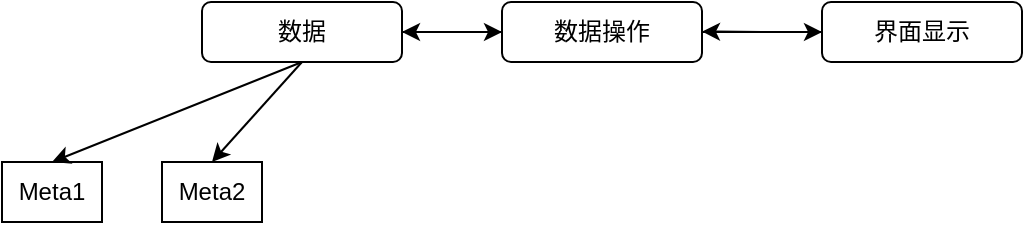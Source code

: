 <mxfile version="13.10.0" type="github">
  <diagram id="C5RBs43oDa-KdzZeNtuy" name="Page-1">
    <mxGraphModel dx="981" dy="548" grid="1" gridSize="10" guides="1" tooltips="1" connect="1" arrows="1" fold="1" page="1" pageScale="1" pageWidth="827" pageHeight="1169" math="0" shadow="0">
      <root>
        <mxCell id="WIyWlLk6GJQsqaUBKTNV-0" />
        <mxCell id="WIyWlLk6GJQsqaUBKTNV-1" parent="WIyWlLk6GJQsqaUBKTNV-0" />
        <mxCell id="WQ-BB8RawupvZ2W_KCgM-4" style="edgeStyle=orthogonalEdgeStyle;rounded=0;orthogonalLoop=1;jettySize=auto;html=1;exitX=1;exitY=0.5;exitDx=0;exitDy=0;entryX=0;entryY=0.5;entryDx=0;entryDy=0;" edge="1" parent="WIyWlLk6GJQsqaUBKTNV-1" source="WQ-BB8RawupvZ2W_KCgM-0" target="WQ-BB8RawupvZ2W_KCgM-1">
          <mxGeometry relative="1" as="geometry" />
        </mxCell>
        <mxCell id="WQ-BB8RawupvZ2W_KCgM-0" value="数据" style="rounded=1;whiteSpace=wrap;html=1;" vertex="1" parent="WIyWlLk6GJQsqaUBKTNV-1">
          <mxGeometry x="190" y="160" width="100" height="30" as="geometry" />
        </mxCell>
        <mxCell id="WQ-BB8RawupvZ2W_KCgM-5" style="edgeStyle=orthogonalEdgeStyle;rounded=0;orthogonalLoop=1;jettySize=auto;html=1;exitX=0;exitY=0.5;exitDx=0;exitDy=0;entryX=1;entryY=0.5;entryDx=0;entryDy=0;" edge="1" parent="WIyWlLk6GJQsqaUBKTNV-1" source="WQ-BB8RawupvZ2W_KCgM-1" target="WQ-BB8RawupvZ2W_KCgM-0">
          <mxGeometry relative="1" as="geometry" />
        </mxCell>
        <mxCell id="WQ-BB8RawupvZ2W_KCgM-6" style="edgeStyle=orthogonalEdgeStyle;rounded=0;orthogonalLoop=1;jettySize=auto;html=1;exitX=1;exitY=0.5;exitDx=0;exitDy=0;" edge="1" parent="WIyWlLk6GJQsqaUBKTNV-1" source="WQ-BB8RawupvZ2W_KCgM-1" target="WQ-BB8RawupvZ2W_KCgM-2">
          <mxGeometry relative="1" as="geometry" />
        </mxCell>
        <mxCell id="WQ-BB8RawupvZ2W_KCgM-1" value="数据操作" style="rounded=1;whiteSpace=wrap;html=1;" vertex="1" parent="WIyWlLk6GJQsqaUBKTNV-1">
          <mxGeometry x="340" y="160" width="100" height="30" as="geometry" />
        </mxCell>
        <mxCell id="WQ-BB8RawupvZ2W_KCgM-7" style="edgeStyle=orthogonalEdgeStyle;rounded=0;orthogonalLoop=1;jettySize=auto;html=1;exitX=0;exitY=0.5;exitDx=0;exitDy=0;" edge="1" parent="WIyWlLk6GJQsqaUBKTNV-1" source="WQ-BB8RawupvZ2W_KCgM-2">
          <mxGeometry relative="1" as="geometry">
            <mxPoint x="440" y="174.759" as="targetPoint" />
          </mxGeometry>
        </mxCell>
        <mxCell id="WQ-BB8RawupvZ2W_KCgM-2" value="界面显示" style="rounded=1;whiteSpace=wrap;html=1;" vertex="1" parent="WIyWlLk6GJQsqaUBKTNV-1">
          <mxGeometry x="500" y="160" width="100" height="30" as="geometry" />
        </mxCell>
        <mxCell id="WQ-BB8RawupvZ2W_KCgM-8" value="Meta1" style="rounded=0;whiteSpace=wrap;html=1;" vertex="1" parent="WIyWlLk6GJQsqaUBKTNV-1">
          <mxGeometry x="90" y="240" width="50" height="30" as="geometry" />
        </mxCell>
        <mxCell id="WQ-BB8RawupvZ2W_KCgM-10" value="" style="endArrow=classic;html=1;exitX=0.5;exitY=1;exitDx=0;exitDy=0;entryX=0.5;entryY=0;entryDx=0;entryDy=0;" edge="1" parent="WIyWlLk6GJQsqaUBKTNV-1" source="WQ-BB8RawupvZ2W_KCgM-0" target="WQ-BB8RawupvZ2W_KCgM-8">
          <mxGeometry width="50" height="50" relative="1" as="geometry">
            <mxPoint x="380" y="320" as="sourcePoint" />
            <mxPoint x="430" y="270" as="targetPoint" />
          </mxGeometry>
        </mxCell>
        <mxCell id="WQ-BB8RawupvZ2W_KCgM-11" value="Meta2" style="rounded=0;whiteSpace=wrap;html=1;" vertex="1" parent="WIyWlLk6GJQsqaUBKTNV-1">
          <mxGeometry x="170" y="240" width="50" height="30" as="geometry" />
        </mxCell>
        <mxCell id="WQ-BB8RawupvZ2W_KCgM-13" value="" style="endArrow=classic;html=1;exitX=0.5;exitY=1;exitDx=0;exitDy=0;entryX=0.5;entryY=0;entryDx=0;entryDy=0;" edge="1" parent="WIyWlLk6GJQsqaUBKTNV-1" source="WQ-BB8RawupvZ2W_KCgM-0" target="WQ-BB8RawupvZ2W_KCgM-11">
          <mxGeometry width="50" height="50" relative="1" as="geometry">
            <mxPoint x="200" y="350" as="sourcePoint" />
            <mxPoint x="250" y="300" as="targetPoint" />
          </mxGeometry>
        </mxCell>
      </root>
    </mxGraphModel>
  </diagram>
</mxfile>
